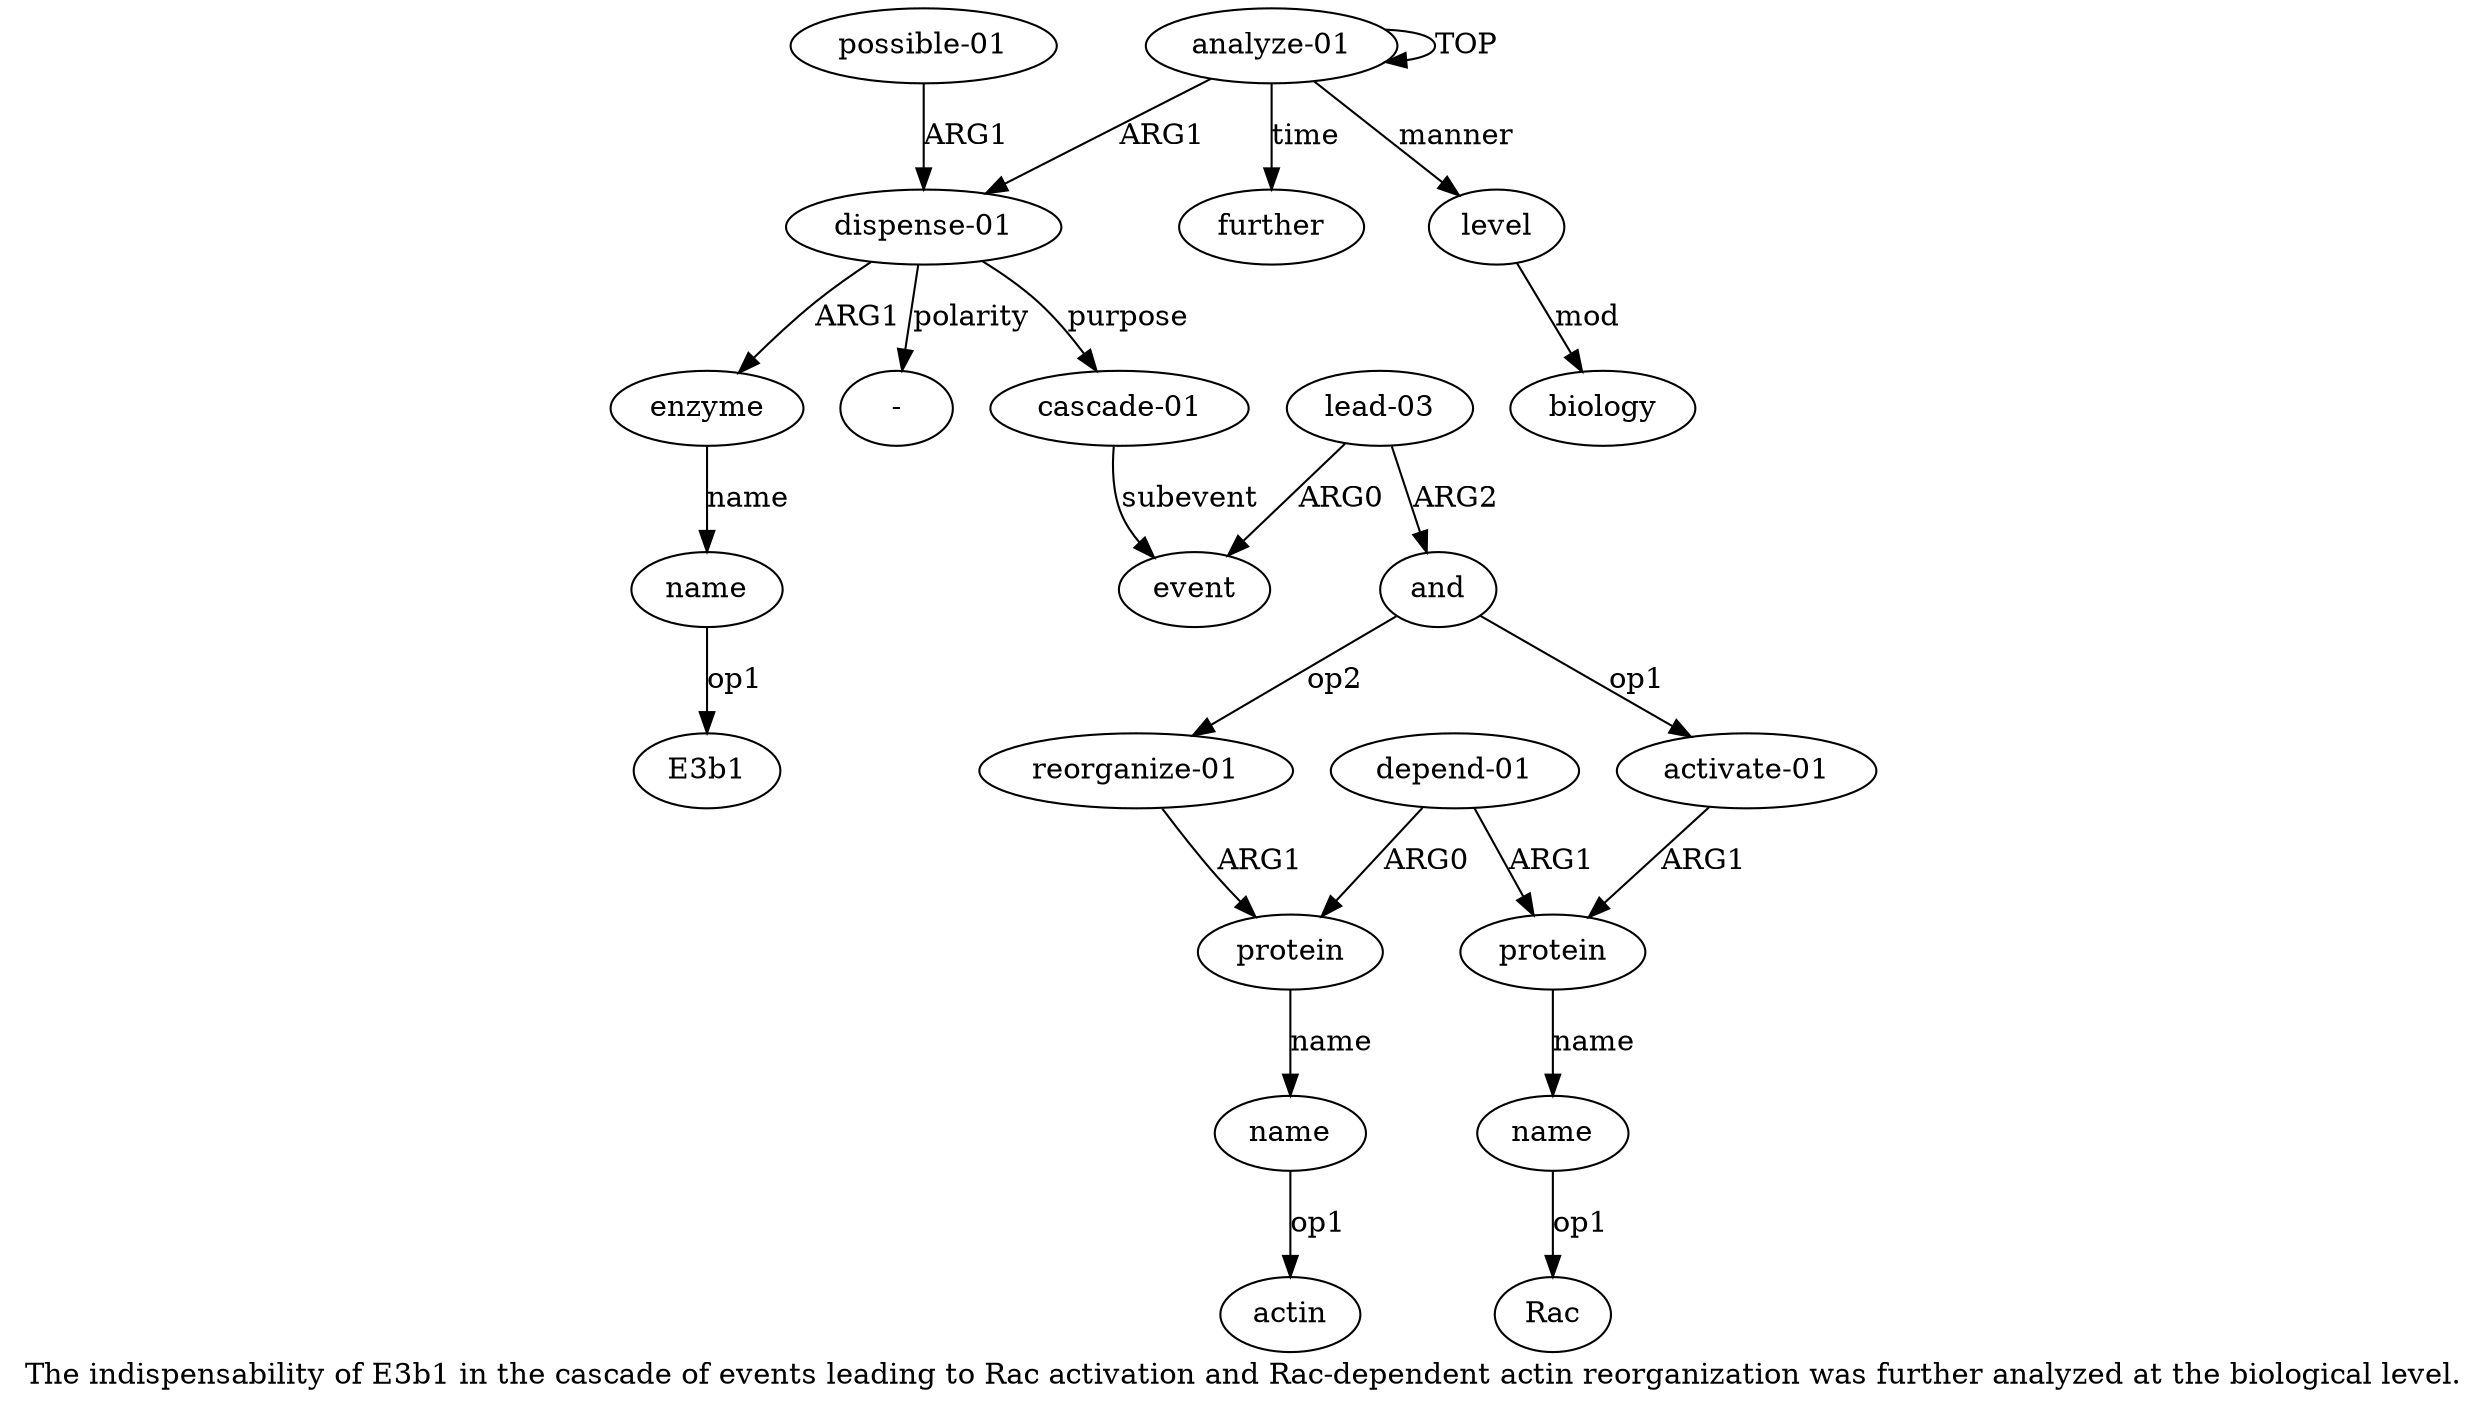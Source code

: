digraph  {
	graph [label="The indispensability of E3b1 in the cascade of events leading to Rac activation and Rac-dependent actin reorganization was further \
analyzed at the biological level."];
	node [label="\N"];
	"a13 actin"	 [color=black,
		gold_ind=-1,
		gold_label=actin,
		label=actin,
		test_ind=-1,
		test_label=actin];
	"a3 E3b1"	 [color=black,
		gold_ind=-1,
		gold_label=E3b1,
		label=E3b1,
		test_ind=-1,
		test_label=E3b1];
	"a1 -"	 [color=black,
		gold_ind=-1,
		gold_label="-",
		label="-",
		test_ind=-1,
		test_label="-"];
	a15	 [color=black,
		gold_ind=15,
		gold_label="possible-01",
		label="possible-01",
		test_ind=15,
		test_label="possible-01"];
	a1	 [color=black,
		gold_ind=1,
		gold_label="dispense-01",
		label="dispense-01",
		test_ind=1,
		test_label="dispense-01"];
	a15 -> a1 [key=0,
	color=black,
	gold_label=ARG1,
	label=ARG1,
	test_label=ARG1];
a14 [color=black,
	gold_ind=14,
	gold_label="depend-01",
	label="depend-01",
	test_ind=14,
	test_label="depend-01"];
a12 [color=black,
	gold_ind=12,
	gold_label=protein,
	label=protein,
	test_ind=12,
	test_label=protein];
a14 -> a12 [key=0,
color=black,
gold_label=ARG0,
label=ARG0,
test_label=ARG0];
a9 [color=black,
gold_ind=9,
gold_label=protein,
label=protein,
test_ind=9,
test_label=protein];
a14 -> a9 [key=0,
color=black,
gold_label=ARG1,
label=ARG1,
test_label=ARG1];
a17 [color=black,
gold_ind=17,
gold_label=level,
label=level,
test_ind=17,
test_label=level];
a18 [color=black,
gold_ind=18,
gold_label=biology,
label=biology,
test_ind=18,
test_label=biology];
a17 -> a18 [key=0,
color=black,
gold_label=mod,
label=mod,
test_label=mod];
a16 [color=black,
gold_ind=16,
gold_label=further,
label=further,
test_ind=16,
test_label=further];
a11 [color=black,
gold_ind=11,
gold_label="reorganize-01",
label="reorganize-01",
test_ind=11,
test_label="reorganize-01"];
a11 -> a12 [key=0,
color=black,
gold_label=ARG1,
label=ARG1,
test_label=ARG1];
a10 [color=black,
gold_ind=10,
gold_label=name,
label=name,
test_ind=10,
test_label=name];
"a10 Rac" [color=black,
gold_ind=-1,
gold_label=Rac,
label=Rac,
test_ind=-1,
test_label=Rac];
a10 -> "a10 Rac" [key=0,
color=black,
gold_label=op1,
label=op1,
test_label=op1];
a13 [color=black,
gold_ind=13,
gold_label=name,
label=name,
test_ind=13,
test_label=name];
a13 -> "a13 actin" [key=0,
color=black,
gold_label=op1,
label=op1,
test_label=op1];
a12 -> a13 [key=0,
color=black,
gold_label=name,
label=name,
test_label=name];
a1 -> "a1 -" [key=0,
color=black,
gold_label=polarity,
label=polarity,
test_label=polarity];
a2 [color=black,
gold_ind=2,
gold_label=enzyme,
label=enzyme,
test_ind=2,
test_label=enzyme];
a1 -> a2 [key=0,
color=black,
gold_label=ARG1,
label=ARG1,
test_label=ARG1];
a4 [color=black,
gold_ind=4,
gold_label="cascade-01",
label="cascade-01",
test_ind=4,
test_label="cascade-01"];
a1 -> a4 [key=0,
color=black,
gold_label=purpose,
label=purpose,
test_label=purpose];
a0 [color=black,
gold_ind=0,
gold_label="analyze-01",
label="analyze-01",
test_ind=0,
test_label="analyze-01"];
a0 -> a17 [key=0,
color=black,
gold_label=manner,
label=manner,
test_label=manner];
a0 -> a16 [key=0,
color=black,
gold_label=time,
label=time,
test_label=time];
a0 -> a1 [key=0,
color=black,
gold_label=ARG1,
label=ARG1,
test_label=ARG1];
a0 -> a0 [key=0,
color=black,
gold_label=TOP,
label=TOP,
test_label=TOP];
a3 [color=black,
gold_ind=3,
gold_label=name,
label=name,
test_ind=3,
test_label=name];
a3 -> "a3 E3b1" [key=0,
color=black,
gold_label=op1,
label=op1,
test_label=op1];
a2 -> a3 [key=0,
color=black,
gold_label=name,
label=name,
test_label=name];
a5 [color=black,
gold_ind=5,
gold_label=event,
label=event,
test_ind=5,
test_label=event];
a4 -> a5 [key=0,
color=black,
gold_label=subevent,
label=subevent,
test_label=subevent];
a7 [color=black,
gold_ind=7,
gold_label=and,
label=and,
test_ind=7,
test_label=and];
a7 -> a11 [key=0,
color=black,
gold_label=op2,
label=op2,
test_label=op2];
a8 [color=black,
gold_ind=8,
gold_label="activate-01",
label="activate-01",
test_ind=8,
test_label="activate-01"];
a7 -> a8 [key=0,
color=black,
gold_label=op1,
label=op1,
test_label=op1];
a6 [color=black,
gold_ind=6,
gold_label="lead-03",
label="lead-03",
test_ind=6,
test_label="lead-03"];
a6 -> a5 [key=0,
color=black,
gold_label=ARG0,
label=ARG0,
test_label=ARG0];
a6 -> a7 [key=0,
color=black,
gold_label=ARG2,
label=ARG2,
test_label=ARG2];
a9 -> a10 [key=0,
color=black,
gold_label=name,
label=name,
test_label=name];
a8 -> a9 [key=0,
color=black,
gold_label=ARG1,
label=ARG1,
test_label=ARG1];
}
